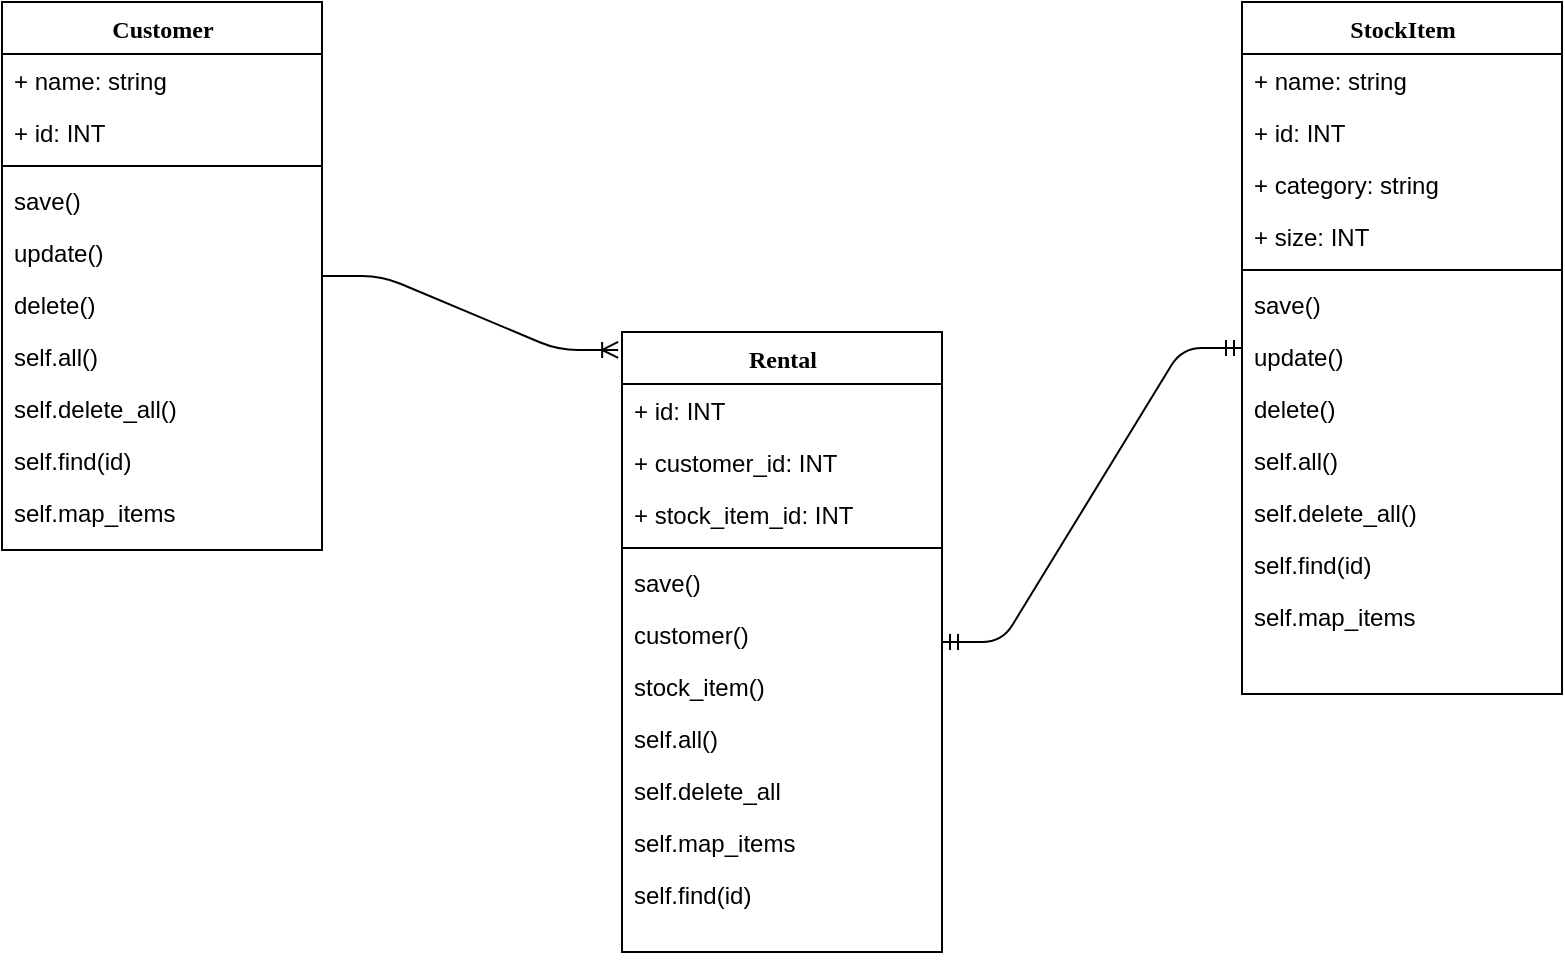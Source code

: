 <mxfile pages="1" version="11.2.5" type="device"><diagram name="Page-1" id="9f46799a-70d6-7492-0946-bef42562c5a5"><mxGraphModel dx="1186" dy="877" grid="1" gridSize="10" guides="1" tooltips="1" connect="1" arrows="1" fold="1" page="1" pageScale="1" pageWidth="1100" pageHeight="850" background="#ffffff" math="0" shadow="0"><root><mxCell id="0"/><mxCell id="1" parent="0"/><mxCell id="78961159f06e98e8-30" value="StockItem" style="swimlane;html=1;fontStyle=1;align=center;verticalAlign=top;childLayout=stackLayout;horizontal=1;startSize=26;horizontalStack=0;resizeParent=1;resizeLast=0;collapsible=1;marginBottom=0;swimlaneFillColor=#ffffff;rounded=0;shadow=0;comic=0;labelBackgroundColor=none;strokeColor=#000000;strokeWidth=1;fillColor=none;fontFamily=Verdana;fontSize=12;fontColor=#000000;" parent="1" vertex="1"><mxGeometry x="790" y="42" width="160" height="346" as="geometry"/></mxCell><mxCell id="78961159f06e98e8-31" value="+ name: string" style="text;html=1;strokeColor=none;fillColor=none;align=left;verticalAlign=top;spacingLeft=4;spacingRight=4;whiteSpace=wrap;overflow=hidden;rotatable=0;points=[[0,0.5],[1,0.5]];portConstraint=eastwest;" parent="78961159f06e98e8-30" vertex="1"><mxGeometry y="26" width="160" height="26" as="geometry"/></mxCell><mxCell id="78961159f06e98e8-32" value="+ id: INT" style="text;html=1;strokeColor=none;fillColor=none;align=left;verticalAlign=top;spacingLeft=4;spacingRight=4;whiteSpace=wrap;overflow=hidden;rotatable=0;points=[[0,0.5],[1,0.5]];portConstraint=eastwest;" parent="78961159f06e98e8-30" vertex="1"><mxGeometry y="52" width="160" height="26" as="geometry"/></mxCell><mxCell id="78961159f06e98e8-33" value="+ category: string" style="text;html=1;strokeColor=none;fillColor=none;align=left;verticalAlign=top;spacingLeft=4;spacingRight=4;whiteSpace=wrap;overflow=hidden;rotatable=0;points=[[0,0.5],[1,0.5]];portConstraint=eastwest;" parent="78961159f06e98e8-30" vertex="1"><mxGeometry y="78" width="160" height="26" as="geometry"/></mxCell><mxCell id="78961159f06e98e8-34" value="+ size: INT" style="text;html=1;strokeColor=none;fillColor=none;align=left;verticalAlign=top;spacingLeft=4;spacingRight=4;whiteSpace=wrap;overflow=hidden;rotatable=0;points=[[0,0.5],[1,0.5]];portConstraint=eastwest;" parent="78961159f06e98e8-30" vertex="1"><mxGeometry y="104" width="160" height="26" as="geometry"/></mxCell><mxCell id="78961159f06e98e8-38" value="" style="line;html=1;strokeWidth=1;fillColor=none;align=left;verticalAlign=middle;spacingTop=-1;spacingLeft=3;spacingRight=3;rotatable=0;labelPosition=right;points=[];portConstraint=eastwest;" parent="78961159f06e98e8-30" vertex="1"><mxGeometry y="130" width="160" height="8" as="geometry"/></mxCell><mxCell id="6TeNr83Xj3EfQWhP2s_0-14" value="save()" style="text;html=1;strokeColor=none;fillColor=none;align=left;verticalAlign=top;spacingLeft=4;spacingRight=4;whiteSpace=wrap;overflow=hidden;rotatable=0;points=[[0,0.5],[1,0.5]];portConstraint=eastwest;" parent="78961159f06e98e8-30" vertex="1"><mxGeometry y="138" width="160" height="26" as="geometry"/></mxCell><mxCell id="6TeNr83Xj3EfQWhP2s_0-19" value="update()" style="text;html=1;strokeColor=none;fillColor=none;align=left;verticalAlign=top;spacingLeft=4;spacingRight=4;whiteSpace=wrap;overflow=hidden;rotatable=0;points=[[0,0.5],[1,0.5]];portConstraint=eastwest;" parent="78961159f06e98e8-30" vertex="1"><mxGeometry y="164" width="160" height="26" as="geometry"/></mxCell><mxCell id="6TeNr83Xj3EfQWhP2s_0-18" value="delete()" style="text;html=1;strokeColor=none;fillColor=none;align=left;verticalAlign=top;spacingLeft=4;spacingRight=4;whiteSpace=wrap;overflow=hidden;rotatable=0;points=[[0,0.5],[1,0.5]];portConstraint=eastwest;" parent="78961159f06e98e8-30" vertex="1"><mxGeometry y="190" width="160" height="26" as="geometry"/></mxCell><mxCell id="6TeNr83Xj3EfQWhP2s_0-16" value="self.all()" style="text;html=1;strokeColor=none;fillColor=none;align=left;verticalAlign=top;spacingLeft=4;spacingRight=4;whiteSpace=wrap;overflow=hidden;rotatable=0;points=[[0,0.5],[1,0.5]];portConstraint=eastwest;" parent="78961159f06e98e8-30" vertex="1"><mxGeometry y="216" width="160" height="26" as="geometry"/></mxCell><mxCell id="6TeNr83Xj3EfQWhP2s_0-17" value="self.delete_all()" style="text;html=1;strokeColor=none;fillColor=none;align=left;verticalAlign=top;spacingLeft=4;spacingRight=4;whiteSpace=wrap;overflow=hidden;rotatable=0;points=[[0,0.5],[1,0.5]];portConstraint=eastwest;" parent="78961159f06e98e8-30" vertex="1"><mxGeometry y="242" width="160" height="26" as="geometry"/></mxCell><mxCell id="6TeNr83Xj3EfQWhP2s_0-20" value="self.find(id)" style="text;html=1;strokeColor=none;fillColor=none;align=left;verticalAlign=top;spacingLeft=4;spacingRight=4;whiteSpace=wrap;overflow=hidden;rotatable=0;points=[[0,0.5],[1,0.5]];portConstraint=eastwest;" parent="78961159f06e98e8-30" vertex="1"><mxGeometry y="268" width="160" height="26" as="geometry"/></mxCell><mxCell id="6TeNr83Xj3EfQWhP2s_0-15" value="self.map_items" style="text;html=1;strokeColor=none;fillColor=none;align=left;verticalAlign=top;spacingLeft=4;spacingRight=4;whiteSpace=wrap;overflow=hidden;rotatable=0;points=[[0,0.5],[1,0.5]];portConstraint=eastwest;" parent="78961159f06e98e8-30" vertex="1"><mxGeometry y="294" width="160" height="26" as="geometry"/></mxCell><mxCell id="78961159f06e98e8-43" value="Customer" style="swimlane;html=1;fontStyle=1;align=center;verticalAlign=top;childLayout=stackLayout;horizontal=1;startSize=26;horizontalStack=0;resizeParent=1;resizeLast=0;collapsible=1;marginBottom=0;swimlaneFillColor=#ffffff;rounded=0;shadow=0;comic=0;labelBackgroundColor=none;strokeColor=#000000;strokeWidth=1;fillColor=none;fontFamily=Verdana;fontSize=12;fontColor=#000000;" parent="1" vertex="1"><mxGeometry x="170" y="42" width="160" height="274" as="geometry"/></mxCell><mxCell id="78961159f06e98e8-44" value="+ name: string" style="text;html=1;strokeColor=none;fillColor=none;align=left;verticalAlign=top;spacingLeft=4;spacingRight=4;whiteSpace=wrap;overflow=hidden;rotatable=0;points=[[0,0.5],[1,0.5]];portConstraint=eastwest;" parent="78961159f06e98e8-43" vertex="1"><mxGeometry y="26" width="160" height="26" as="geometry"/></mxCell><mxCell id="78961159f06e98e8-45" value="+ id: INT" style="text;html=1;strokeColor=none;fillColor=none;align=left;verticalAlign=top;spacingLeft=4;spacingRight=4;whiteSpace=wrap;overflow=hidden;rotatable=0;points=[[0,0.5],[1,0.5]];portConstraint=eastwest;" parent="78961159f06e98e8-43" vertex="1"><mxGeometry y="52" width="160" height="26" as="geometry"/></mxCell><mxCell id="78961159f06e98e8-51" value="" style="line;html=1;strokeWidth=1;fillColor=none;align=left;verticalAlign=middle;spacingTop=-1;spacingLeft=3;spacingRight=3;rotatable=0;labelPosition=right;points=[];portConstraint=eastwest;" parent="78961159f06e98e8-43" vertex="1"><mxGeometry y="78" width="160" height="8" as="geometry"/></mxCell><mxCell id="78961159f06e98e8-52" value="save()" style="text;html=1;strokeColor=none;fillColor=none;align=left;verticalAlign=top;spacingLeft=4;spacingRight=4;whiteSpace=wrap;overflow=hidden;rotatable=0;points=[[0,0.5],[1,0.5]];portConstraint=eastwest;" parent="78961159f06e98e8-43" vertex="1"><mxGeometry y="86" width="160" height="26" as="geometry"/></mxCell><mxCell id="6TeNr83Xj3EfQWhP2s_0-22" value="update()" style="text;html=1;strokeColor=none;fillColor=none;align=left;verticalAlign=top;spacingLeft=4;spacingRight=4;whiteSpace=wrap;overflow=hidden;rotatable=0;points=[[0,0.5],[1,0.5]];portConstraint=eastwest;" parent="78961159f06e98e8-43" vertex="1"><mxGeometry y="112" width="160" height="26" as="geometry"/></mxCell><mxCell id="6TeNr83Xj3EfQWhP2s_0-29" value="delete()" style="text;html=1;strokeColor=none;fillColor=none;align=left;verticalAlign=top;spacingLeft=4;spacingRight=4;whiteSpace=wrap;overflow=hidden;rotatable=0;points=[[0,0.5],[1,0.5]];portConstraint=eastwest;" parent="78961159f06e98e8-43" vertex="1"><mxGeometry y="138" width="160" height="26" as="geometry"/></mxCell><mxCell id="6TeNr83Xj3EfQWhP2s_0-23" value="self.all()" style="text;html=1;strokeColor=none;fillColor=none;align=left;verticalAlign=top;spacingLeft=4;spacingRight=4;whiteSpace=wrap;overflow=hidden;rotatable=0;points=[[0,0.5],[1,0.5]];portConstraint=eastwest;" parent="78961159f06e98e8-43" vertex="1"><mxGeometry y="164" width="160" height="26" as="geometry"/></mxCell><mxCell id="6TeNr83Xj3EfQWhP2s_0-24" value="self.delete_all()" style="text;html=1;strokeColor=none;fillColor=none;align=left;verticalAlign=top;spacingLeft=4;spacingRight=4;whiteSpace=wrap;overflow=hidden;rotatable=0;points=[[0,0.5],[1,0.5]];portConstraint=eastwest;" parent="78961159f06e98e8-43" vertex="1"><mxGeometry y="190" width="160" height="26" as="geometry"/></mxCell><mxCell id="6TeNr83Xj3EfQWhP2s_0-27" value="self.find(id)" style="text;html=1;strokeColor=none;fillColor=none;align=left;verticalAlign=top;spacingLeft=4;spacingRight=4;whiteSpace=wrap;overflow=hidden;rotatable=0;points=[[0,0.5],[1,0.5]];portConstraint=eastwest;" parent="78961159f06e98e8-43" vertex="1"><mxGeometry y="216" width="160" height="26" as="geometry"/></mxCell><mxCell id="6TeNr83Xj3EfQWhP2s_0-26" value="self.map_items" style="text;html=1;strokeColor=none;fillColor=none;align=left;verticalAlign=top;spacingLeft=4;spacingRight=4;whiteSpace=wrap;overflow=hidden;rotatable=0;points=[[0,0.5],[1,0.5]];portConstraint=eastwest;" parent="78961159f06e98e8-43" vertex="1"><mxGeometry y="242" width="160" height="26" as="geometry"/></mxCell><mxCell id="6TeNr83Xj3EfQWhP2s_0-1" value="Rental" style="swimlane;html=1;fontStyle=1;align=center;verticalAlign=top;childLayout=stackLayout;horizontal=1;startSize=26;horizontalStack=0;resizeParent=1;resizeLast=0;collapsible=1;marginBottom=0;swimlaneFillColor=#ffffff;rounded=0;shadow=0;comic=0;labelBackgroundColor=none;strokeColor=#000000;strokeWidth=1;fillColor=none;fontFamily=Verdana;fontSize=12;fontColor=#000000;" parent="1" vertex="1"><mxGeometry x="480" y="207" width="160" height="310" as="geometry"/></mxCell><mxCell id="6TeNr83Xj3EfQWhP2s_0-2" value="+ id: INT" style="text;html=1;strokeColor=none;fillColor=none;align=left;verticalAlign=top;spacingLeft=4;spacingRight=4;whiteSpace=wrap;overflow=hidden;rotatable=0;points=[[0,0.5],[1,0.5]];portConstraint=eastwest;" parent="6TeNr83Xj3EfQWhP2s_0-1" vertex="1"><mxGeometry y="26" width="160" height="26" as="geometry"/></mxCell><mxCell id="6TeNr83Xj3EfQWhP2s_0-3" value="+ customer_id: INT" style="text;html=1;strokeColor=none;fillColor=none;align=left;verticalAlign=top;spacingLeft=4;spacingRight=4;whiteSpace=wrap;overflow=hidden;rotatable=0;points=[[0,0.5],[1,0.5]];portConstraint=eastwest;" parent="6TeNr83Xj3EfQWhP2s_0-1" vertex="1"><mxGeometry y="52" width="160" height="26" as="geometry"/></mxCell><mxCell id="6TeNr83Xj3EfQWhP2s_0-4" value="+ stock_item_id: INT" style="text;html=1;strokeColor=none;fillColor=none;align=left;verticalAlign=top;spacingLeft=4;spacingRight=4;whiteSpace=wrap;overflow=hidden;rotatable=0;points=[[0,0.5],[1,0.5]];portConstraint=eastwest;" parent="6TeNr83Xj3EfQWhP2s_0-1" vertex="1"><mxGeometry y="78" width="160" height="26" as="geometry"/></mxCell><mxCell id="6TeNr83Xj3EfQWhP2s_0-6" value="" style="line;html=1;strokeWidth=1;fillColor=none;align=left;verticalAlign=middle;spacingTop=-1;spacingLeft=3;spacingRight=3;rotatable=0;labelPosition=right;points=[];portConstraint=eastwest;" parent="6TeNr83Xj3EfQWhP2s_0-1" vertex="1"><mxGeometry y="104" width="160" height="8" as="geometry"/></mxCell><mxCell id="6TeNr83Xj3EfQWhP2s_0-7" value="save()" style="text;html=1;strokeColor=none;fillColor=none;align=left;verticalAlign=top;spacingLeft=4;spacingRight=4;whiteSpace=wrap;overflow=hidden;rotatable=0;points=[[0,0.5],[1,0.5]];portConstraint=eastwest;" parent="6TeNr83Xj3EfQWhP2s_0-1" vertex="1"><mxGeometry y="112" width="160" height="26" as="geometry"/></mxCell><mxCell id="6TeNr83Xj3EfQWhP2s_0-11" value="customer()" style="text;html=1;strokeColor=none;fillColor=none;align=left;verticalAlign=top;spacingLeft=4;spacingRight=4;whiteSpace=wrap;overflow=hidden;rotatable=0;points=[[0,0.5],[1,0.5]];portConstraint=eastwest;" parent="6TeNr83Xj3EfQWhP2s_0-1" vertex="1"><mxGeometry y="138" width="160" height="26" as="geometry"/></mxCell><mxCell id="6TeNr83Xj3EfQWhP2s_0-12" value="stock_item()" style="text;html=1;strokeColor=none;fillColor=none;align=left;verticalAlign=top;spacingLeft=4;spacingRight=4;whiteSpace=wrap;overflow=hidden;rotatable=0;points=[[0,0.5],[1,0.5]];portConstraint=eastwest;" parent="6TeNr83Xj3EfQWhP2s_0-1" vertex="1"><mxGeometry y="164" width="160" height="26" as="geometry"/></mxCell><mxCell id="6TeNr83Xj3EfQWhP2s_0-8" value="self.all()" style="text;html=1;strokeColor=none;fillColor=none;align=left;verticalAlign=top;spacingLeft=4;spacingRight=4;whiteSpace=wrap;overflow=hidden;rotatable=0;points=[[0,0.5],[1,0.5]];portConstraint=eastwest;" parent="6TeNr83Xj3EfQWhP2s_0-1" vertex="1"><mxGeometry y="190" width="160" height="26" as="geometry"/></mxCell><mxCell id="6TeNr83Xj3EfQWhP2s_0-9" value="self.delete_all" style="text;html=1;strokeColor=none;fillColor=none;align=left;verticalAlign=top;spacingLeft=4;spacingRight=4;whiteSpace=wrap;overflow=hidden;rotatable=0;points=[[0,0.5],[1,0.5]];portConstraint=eastwest;" parent="6TeNr83Xj3EfQWhP2s_0-1" vertex="1"><mxGeometry y="216" width="160" height="26" as="geometry"/></mxCell><mxCell id="6TeNr83Xj3EfQWhP2s_0-13" value="self.map_items" style="text;html=1;strokeColor=none;fillColor=none;align=left;verticalAlign=top;spacingLeft=4;spacingRight=4;whiteSpace=wrap;overflow=hidden;rotatable=0;points=[[0,0.5],[1,0.5]];portConstraint=eastwest;" parent="6TeNr83Xj3EfQWhP2s_0-1" vertex="1"><mxGeometry y="242" width="160" height="26" as="geometry"/></mxCell><mxCell id="6TeNr83Xj3EfQWhP2s_0-28" value="self.find(id)" style="text;html=1;strokeColor=none;fillColor=none;align=left;verticalAlign=top;spacingLeft=4;spacingRight=4;whiteSpace=wrap;overflow=hidden;rotatable=0;points=[[0,0.5],[1,0.5]];portConstraint=eastwest;" parent="6TeNr83Xj3EfQWhP2s_0-1" vertex="1"><mxGeometry y="268" width="160" height="42" as="geometry"/></mxCell><mxCell id="6TeNr83Xj3EfQWhP2s_0-32" value="" style="edgeStyle=entityRelationEdgeStyle;fontSize=12;html=1;endArrow=ERoneToMany;entryX=-0.012;entryY=0.029;entryDx=0;entryDy=0;entryPerimeter=0;" parent="1" source="78961159f06e98e8-43" target="6TeNr83Xj3EfQWhP2s_0-1" edge="1"><mxGeometry width="100" height="100" relative="1" as="geometry"><mxPoint x="400" y="194" as="sourcePoint"/><mxPoint x="500" y="94" as="targetPoint"/></mxGeometry></mxCell><mxCell id="6TeNr83Xj3EfQWhP2s_0-33" value="" style="edgeStyle=entityRelationEdgeStyle;fontSize=12;html=1;endArrow=ERmandOne;startArrow=ERmandOne;" parent="1" source="6TeNr83Xj3EfQWhP2s_0-1" target="78961159f06e98e8-30" edge="1"><mxGeometry width="100" height="100" relative="1" as="geometry"><mxPoint x="670" y="458" as="sourcePoint"/><mxPoint x="770" y="358" as="targetPoint"/></mxGeometry></mxCell></root></mxGraphModel></diagram></mxfile>